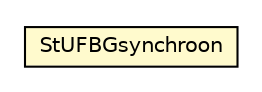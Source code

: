 #!/usr/local/bin/dot
#
# Class diagram 
# Generated by UMLGraph version R5_6-24-gf6e263 (http://www.umlgraph.org/)
#

digraph G {
	edge [fontname="Helvetica",fontsize=10,labelfontname="Helvetica",labelfontsize=10];
	node [fontname="Helvetica",fontsize=10,shape=plaintext];
	nodesep=0.25;
	ranksep=0.5;
	// nl.b3p.brmo.stufbg204.StUFBGsynchroon
	c197346 [label=<<table title="nl.b3p.brmo.stufbg204.StUFBGsynchroon" border="0" cellborder="1" cellspacing="0" cellpadding="2" port="p" bgcolor="lemonChiffon" href="./StUFBGsynchroon.html">
		<tr><td><table border="0" cellspacing="0" cellpadding="1">
<tr><td align="center" balign="center"> StUFBGsynchroon </td></tr>
		</table></td></tr>
		</table>>, URL="./StUFBGsynchroon.html", fontname="Helvetica", fontcolor="black", fontsize=10.0];
}

